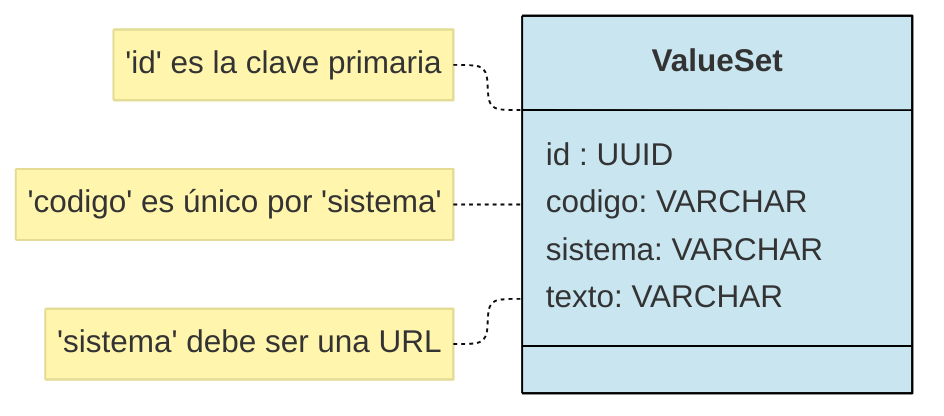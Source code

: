 ---
config:
  layout: elk
  theme: base
  class:
    hideEmptyMembersBox: true
  themeVariables:
    primaryBorderColor: "#000000"
    primaryColor: "#C9E6F0"
---

classDiagram
direction LR

class ValueSet {
  id : UUID
  codigo: VARCHAR
  sistema: VARCHAR
  texto: VARCHAR
}

note for ValueSet "'id' es la clave primaria"
note for ValueSet "'codigo' es único por 'sistema'"
note for ValueSet "'sistema' debe ser una URL"